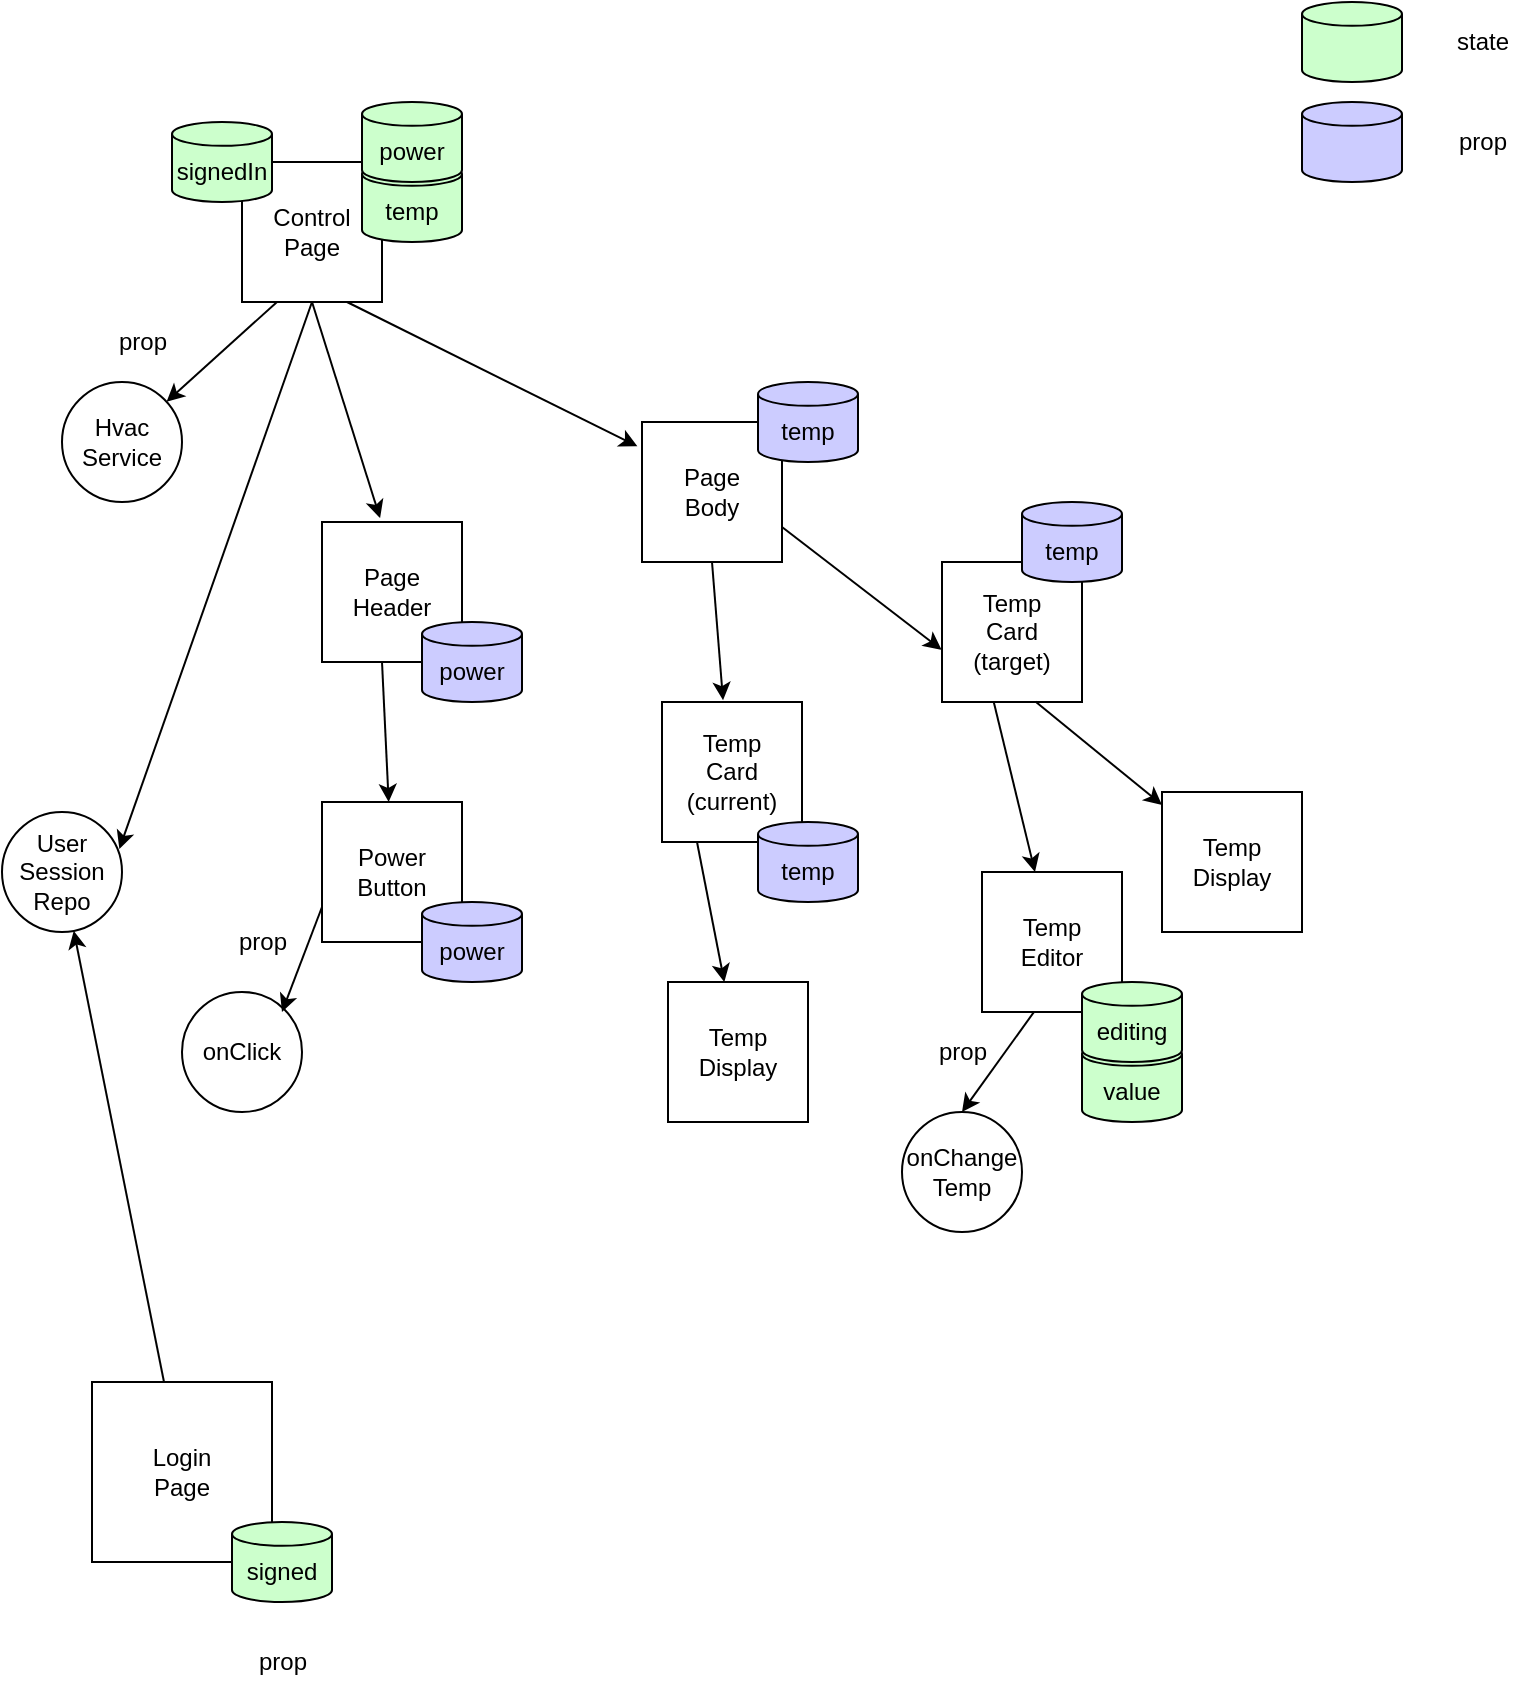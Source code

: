 <mxfile version="14.6.13" type="device"><diagram id="vvtc7Loa-tJE88xbeHQb" name="Page-1"><mxGraphModel dx="1188" dy="729" grid="1" gridSize="10" guides="1" tooltips="1" connect="1" arrows="1" fold="1" page="1" pageScale="1" pageWidth="827" pageHeight="1169" math="0" shadow="0"><root><mxCell id="0"/><mxCell id="1" parent="0"/><mxCell id="t38HHoHLQOaunQL311QT-1" value="Control&lt;br&gt;Page" style="whiteSpace=wrap;html=1;aspect=fixed;" vertex="1" parent="1"><mxGeometry x="130" y="110" width="70" height="70" as="geometry"/></mxCell><mxCell id="t38HHoHLQOaunQL311QT-2" value="Login&lt;br&gt;Page" style="whiteSpace=wrap;html=1;aspect=fixed;" vertex="1" parent="1"><mxGeometry x="55" y="720" width="90" height="90" as="geometry"/></mxCell><mxCell id="t38HHoHLQOaunQL311QT-3" value="Hvac&lt;br&gt;Service" style="ellipse;whiteSpace=wrap;html=1;aspect=fixed;" vertex="1" parent="1"><mxGeometry x="40" y="220" width="60" height="60" as="geometry"/></mxCell><mxCell id="t38HHoHLQOaunQL311QT-4" value="" style="endArrow=classic;html=1;exitX=0.25;exitY=1;exitDx=0;exitDy=0;" edge="1" parent="1" source="t38HHoHLQOaunQL311QT-1" target="t38HHoHLQOaunQL311QT-3"><mxGeometry width="50" height="50" relative="1" as="geometry"><mxPoint x="160" y="230" as="sourcePoint"/><mxPoint x="210" y="180" as="targetPoint"/></mxGeometry></mxCell><mxCell id="t38HHoHLQOaunQL311QT-6" value="temp" style="shape=cylinder3;whiteSpace=wrap;html=1;boundedLbl=1;backgroundOutline=1;size=5.966;fillColor=#CCFFCC;" vertex="1" parent="1"><mxGeometry x="190" y="110" width="50" height="40" as="geometry"/></mxCell><mxCell id="t38HHoHLQOaunQL311QT-5" value="power" style="shape=cylinder3;whiteSpace=wrap;html=1;boundedLbl=1;backgroundOutline=1;size=5.966;fillColor=#CCFFCC;" vertex="1" parent="1"><mxGeometry x="190" y="80" width="50" height="40" as="geometry"/></mxCell><mxCell id="t38HHoHLQOaunQL311QT-7" value="prop" style="text;html=1;align=center;verticalAlign=middle;resizable=0;points=[];autosize=1;strokeColor=none;" vertex="1" parent="1"><mxGeometry x="60" y="190" width="40" height="20" as="geometry"/></mxCell><mxCell id="t38HHoHLQOaunQL311QT-8" value="Page&lt;br&gt;Header" style="whiteSpace=wrap;html=1;aspect=fixed;" vertex="1" parent="1"><mxGeometry x="170" y="290" width="70" height="70" as="geometry"/></mxCell><mxCell id="t38HHoHLQOaunQL311QT-9" value="Page&lt;br&gt;Body" style="whiteSpace=wrap;html=1;aspect=fixed;" vertex="1" parent="1"><mxGeometry x="330" y="240" width="70" height="70" as="geometry"/></mxCell><mxCell id="t38HHoHLQOaunQL311QT-10" value="" style="endArrow=classic;html=1;exitX=0.5;exitY=1;exitDx=0;exitDy=0;entryX=0.415;entryY=-0.028;entryDx=0;entryDy=0;entryPerimeter=0;" edge="1" parent="1" source="t38HHoHLQOaunQL311QT-1" target="t38HHoHLQOaunQL311QT-8"><mxGeometry width="50" height="50" relative="1" as="geometry"><mxPoint x="157.5" y="190" as="sourcePoint"/><mxPoint x="130.51" y="234.32" as="targetPoint"/></mxGeometry></mxCell><mxCell id="t38HHoHLQOaunQL311QT-11" value="" style="endArrow=classic;html=1;exitX=0.75;exitY=1;exitDx=0;exitDy=0;entryX=-0.033;entryY=0.174;entryDx=0;entryDy=0;entryPerimeter=0;" edge="1" parent="1" source="t38HHoHLQOaunQL311QT-1" target="t38HHoHLQOaunQL311QT-9"><mxGeometry width="50" height="50" relative="1" as="geometry"><mxPoint x="175" y="190" as="sourcePoint"/><mxPoint x="209.05" y="298.04" as="targetPoint"/></mxGeometry></mxCell><mxCell id="t38HHoHLQOaunQL311QT-12" value="" style="shape=cylinder3;whiteSpace=wrap;html=1;boundedLbl=1;backgroundOutline=1;size=5.966;fillColor=#CCFFCC;" vertex="1" parent="1"><mxGeometry x="660" y="30" width="50" height="40" as="geometry"/></mxCell><mxCell id="t38HHoHLQOaunQL311QT-13" value="state" style="text;html=1;align=center;verticalAlign=middle;resizable=0;points=[];autosize=1;strokeColor=none;" vertex="1" parent="1"><mxGeometry x="730" y="40" width="40" height="20" as="geometry"/></mxCell><mxCell id="t38HHoHLQOaunQL311QT-14" value="" style="shape=cylinder3;whiteSpace=wrap;html=1;boundedLbl=1;backgroundOutline=1;size=5.966;fillColor=#CCCCFF;" vertex="1" parent="1"><mxGeometry x="660" y="80" width="50" height="40" as="geometry"/></mxCell><mxCell id="t38HHoHLQOaunQL311QT-15" value="prop" style="text;html=1;align=center;verticalAlign=middle;resizable=0;points=[];autosize=1;strokeColor=none;" vertex="1" parent="1"><mxGeometry x="730" y="90" width="40" height="20" as="geometry"/></mxCell><mxCell id="t38HHoHLQOaunQL311QT-16" value="power" style="shape=cylinder3;whiteSpace=wrap;html=1;boundedLbl=1;backgroundOutline=1;size=5.966;fillColor=#CCCCFF;" vertex="1" parent="1"><mxGeometry x="220" y="340" width="50" height="40" as="geometry"/></mxCell><mxCell id="t38HHoHLQOaunQL311QT-17" value="Power&lt;br&gt;Button" style="whiteSpace=wrap;html=1;aspect=fixed;" vertex="1" parent="1"><mxGeometry x="170" y="430" width="70" height="70" as="geometry"/></mxCell><mxCell id="t38HHoHLQOaunQL311QT-18" value="" style="endArrow=classic;html=1;" edge="1" parent="1" target="t38HHoHLQOaunQL311QT-17"><mxGeometry width="50" height="50" relative="1" as="geometry"><mxPoint x="200" y="360" as="sourcePoint"/><mxPoint x="209.05" y="298.04" as="targetPoint"/></mxGeometry></mxCell><mxCell id="t38HHoHLQOaunQL311QT-19" value="power" style="shape=cylinder3;whiteSpace=wrap;html=1;boundedLbl=1;backgroundOutline=1;size=5.966;fillColor=#CCCCFF;" vertex="1" parent="1"><mxGeometry x="220" y="480" width="50" height="40" as="geometry"/></mxCell><mxCell id="t38HHoHLQOaunQL311QT-20" value="onClick" style="ellipse;whiteSpace=wrap;html=1;aspect=fixed;" vertex="1" parent="1"><mxGeometry x="100" y="525" width="60" height="60" as="geometry"/></mxCell><mxCell id="t38HHoHLQOaunQL311QT-21" value="" style="endArrow=classic;html=1;exitX=0;exitY=0.75;exitDx=0;exitDy=0;entryX=0.833;entryY=0.167;entryDx=0;entryDy=0;entryPerimeter=0;" edge="1" parent="1" source="t38HHoHLQOaunQL311QT-17" target="t38HHoHLQOaunQL311QT-20"><mxGeometry width="50" height="50" relative="1" as="geometry"><mxPoint x="380" y="300" as="sourcePoint"/><mxPoint x="430" y="250" as="targetPoint"/></mxGeometry></mxCell><mxCell id="t38HHoHLQOaunQL311QT-22" value="prop" style="text;html=1;align=center;verticalAlign=middle;resizable=0;points=[];autosize=1;strokeColor=none;" vertex="1" parent="1"><mxGeometry x="120" y="490" width="40" height="20" as="geometry"/></mxCell><mxCell id="t38HHoHLQOaunQL311QT-23" value="Temp&lt;br&gt;Card&lt;br&gt;(current)" style="whiteSpace=wrap;html=1;aspect=fixed;" vertex="1" parent="1"><mxGeometry x="340" y="380" width="70" height="70" as="geometry"/></mxCell><mxCell id="t38HHoHLQOaunQL311QT-24" value="Temp&lt;br&gt;Card&lt;br&gt;(target)" style="whiteSpace=wrap;html=1;aspect=fixed;" vertex="1" parent="1"><mxGeometry x="480" y="310" width="70" height="70" as="geometry"/></mxCell><mxCell id="t38HHoHLQOaunQL311QT-25" value="" style="endArrow=classic;html=1;exitX=0.5;exitY=1;exitDx=0;exitDy=0;entryX=0.436;entryY=-0.013;entryDx=0;entryDy=0;entryPerimeter=0;" edge="1" parent="1" source="t38HHoHLQOaunQL311QT-9" target="t38HHoHLQOaunQL311QT-23"><mxGeometry width="50" height="50" relative="1" as="geometry"><mxPoint x="192.5" y="190" as="sourcePoint"/><mxPoint x="380" y="360" as="targetPoint"/></mxGeometry></mxCell><mxCell id="t38HHoHLQOaunQL311QT-26" value="" style="endArrow=classic;html=1;exitX=1;exitY=0.75;exitDx=0;exitDy=0;entryX=-0.003;entryY=0.627;entryDx=0;entryDy=0;entryPerimeter=0;" edge="1" parent="1" source="t38HHoHLQOaunQL311QT-9" target="t38HHoHLQOaunQL311QT-24"><mxGeometry width="50" height="50" relative="1" as="geometry"><mxPoint x="375" y="320" as="sourcePoint"/><mxPoint x="390" y="370" as="targetPoint"/></mxGeometry></mxCell><mxCell id="t38HHoHLQOaunQL311QT-27" value="temp" style="shape=cylinder3;whiteSpace=wrap;html=1;boundedLbl=1;backgroundOutline=1;size=5.966;fillColor=#CCCCFF;" vertex="1" parent="1"><mxGeometry x="388" y="220" width="50" height="40" as="geometry"/></mxCell><mxCell id="t38HHoHLQOaunQL311QT-28" value="temp" style="shape=cylinder3;whiteSpace=wrap;html=1;boundedLbl=1;backgroundOutline=1;size=5.966;fillColor=#CCCCFF;" vertex="1" parent="1"><mxGeometry x="388" y="440" width="50" height="40" as="geometry"/></mxCell><mxCell id="t38HHoHLQOaunQL311QT-29" value="temp" style="shape=cylinder3;whiteSpace=wrap;html=1;boundedLbl=1;backgroundOutline=1;size=5.966;fillColor=#CCCCFF;" vertex="1" parent="1"><mxGeometry x="520" y="280" width="50" height="40" as="geometry"/></mxCell><mxCell id="t38HHoHLQOaunQL311QT-30" value="onChange&lt;br&gt;Temp" style="ellipse;whiteSpace=wrap;html=1;aspect=fixed;" vertex="1" parent="1"><mxGeometry x="460" y="585" width="60" height="60" as="geometry"/></mxCell><mxCell id="t38HHoHLQOaunQL311QT-31" value="" style="endArrow=classic;html=1;exitX=0.386;exitY=0.979;exitDx=0;exitDy=0;exitPerimeter=0;entryX=0.5;entryY=0;entryDx=0;entryDy=0;" edge="1" parent="1" source="t38HHoHLQOaunQL311QT-34" target="t38HHoHLQOaunQL311QT-30"><mxGeometry width="50" height="50" relative="1" as="geometry"><mxPoint x="570" y="360" as="sourcePoint"/><mxPoint x="505" y="590" as="targetPoint"/></mxGeometry></mxCell><mxCell id="t38HHoHLQOaunQL311QT-33" value="" style="endArrow=classic;html=1;exitX=0.371;exitY=1.006;exitDx=0;exitDy=0;exitPerimeter=0;" edge="1" parent="1" source="t38HHoHLQOaunQL311QT-24" target="t38HHoHLQOaunQL311QT-34"><mxGeometry width="50" height="50" relative="1" as="geometry"><mxPoint x="410" y="670" as="sourcePoint"/><mxPoint x="460" y="620" as="targetPoint"/></mxGeometry></mxCell><mxCell id="t38HHoHLQOaunQL311QT-34" value="Temp&lt;br&gt;Editor" style="whiteSpace=wrap;html=1;aspect=fixed;" vertex="1" parent="1"><mxGeometry x="500" y="465" width="70" height="70" as="geometry"/></mxCell><mxCell id="t38HHoHLQOaunQL311QT-35" value="Temp&lt;br&gt;Display" style="whiteSpace=wrap;html=1;aspect=fixed;" vertex="1" parent="1"><mxGeometry x="343" y="520" width="70" height="70" as="geometry"/></mxCell><mxCell id="t38HHoHLQOaunQL311QT-36" value="Temp&lt;br&gt;Display" style="whiteSpace=wrap;html=1;aspect=fixed;" vertex="1" parent="1"><mxGeometry x="590" y="425" width="70" height="70" as="geometry"/></mxCell><mxCell id="t38HHoHLQOaunQL311QT-37" value="" style="endArrow=classic;html=1;exitX=0.667;exitY=0.997;exitDx=0;exitDy=0;exitPerimeter=0;" edge="1" parent="1" source="t38HHoHLQOaunQL311QT-24" target="t38HHoHLQOaunQL311QT-36"><mxGeometry width="50" height="50" relative="1" as="geometry"><mxPoint x="515.97" y="390.42" as="sourcePoint"/><mxPoint x="536.503" y="475" as="targetPoint"/></mxGeometry></mxCell><mxCell id="t38HHoHLQOaunQL311QT-39" value="prop" style="text;html=1;align=center;verticalAlign=middle;resizable=0;points=[];autosize=1;strokeColor=none;" vertex="1" parent="1"><mxGeometry x="470" y="545" width="40" height="20" as="geometry"/></mxCell><mxCell id="t38HHoHLQOaunQL311QT-40" value="" style="endArrow=classic;html=1;exitX=0.25;exitY=1;exitDx=0;exitDy=0;" edge="1" parent="1" source="t38HHoHLQOaunQL311QT-23" target="t38HHoHLQOaunQL311QT-35"><mxGeometry width="50" height="50" relative="1" as="geometry"><mxPoint x="515.97" y="390.42" as="sourcePoint"/><mxPoint x="536.503" y="475" as="targetPoint"/></mxGeometry></mxCell><mxCell id="t38HHoHLQOaunQL311QT-42" value="User&lt;br&gt;Session&lt;br&gt;Repo" style="ellipse;whiteSpace=wrap;html=1;aspect=fixed;" vertex="1" parent="1"><mxGeometry x="10" y="435" width="60" height="60" as="geometry"/></mxCell><mxCell id="t38HHoHLQOaunQL311QT-43" value="" style="endArrow=classic;html=1;" edge="1" parent="1" source="t38HHoHLQOaunQL311QT-2" target="t38HHoHLQOaunQL311QT-42"><mxGeometry width="50" height="50" relative="1" as="geometry"><mxPoint x="240" y="772.5" as="sourcePoint"/><mxPoint x="189.98" y="800.02" as="targetPoint"/></mxGeometry></mxCell><mxCell id="t38HHoHLQOaunQL311QT-44" value="prop" style="text;html=1;align=center;verticalAlign=middle;resizable=0;points=[];autosize=1;strokeColor=none;" vertex="1" parent="1"><mxGeometry x="130" y="850" width="40" height="20" as="geometry"/></mxCell><mxCell id="t38HHoHLQOaunQL311QT-46" value="signed" style="shape=cylinder3;whiteSpace=wrap;html=1;boundedLbl=1;backgroundOutline=1;size=5.966;fillColor=#CCFFCC;" vertex="1" parent="1"><mxGeometry x="125" y="790" width="50" height="40" as="geometry"/></mxCell><mxCell id="t38HHoHLQOaunQL311QT-47" value="signedIn" style="shape=cylinder3;whiteSpace=wrap;html=1;boundedLbl=1;backgroundOutline=1;size=5.966;fillColor=#CCFFCC;" vertex="1" parent="1"><mxGeometry x="95" y="90" width="50" height="40" as="geometry"/></mxCell><mxCell id="t38HHoHLQOaunQL311QT-48" value="value" style="shape=cylinder3;whiteSpace=wrap;html=1;boundedLbl=1;backgroundOutline=1;size=5.966;fillColor=#CCFFCC;" vertex="1" parent="1"><mxGeometry x="550" y="550" width="50" height="40" as="geometry"/></mxCell><mxCell id="t38HHoHLQOaunQL311QT-38" value="editing" style="shape=cylinder3;whiteSpace=wrap;html=1;boundedLbl=1;backgroundOutline=1;size=5.966;fillColor=#CCFFCC;" vertex="1" parent="1"><mxGeometry x="550" y="520" width="50" height="40" as="geometry"/></mxCell><mxCell id="t38HHoHLQOaunQL311QT-49" value="" style="endArrow=classic;html=1;exitX=0.5;exitY=1;exitDx=0;exitDy=0;entryX=0.978;entryY=0.308;entryDx=0;entryDy=0;entryPerimeter=0;" edge="1" parent="1" source="t38HHoHLQOaunQL311QT-1" target="t38HHoHLQOaunQL311QT-42"><mxGeometry width="50" height="50" relative="1" as="geometry"><mxPoint x="157.5" y="190" as="sourcePoint"/><mxPoint x="102.263" y="239.891" as="targetPoint"/></mxGeometry></mxCell></root></mxGraphModel></diagram></mxfile>